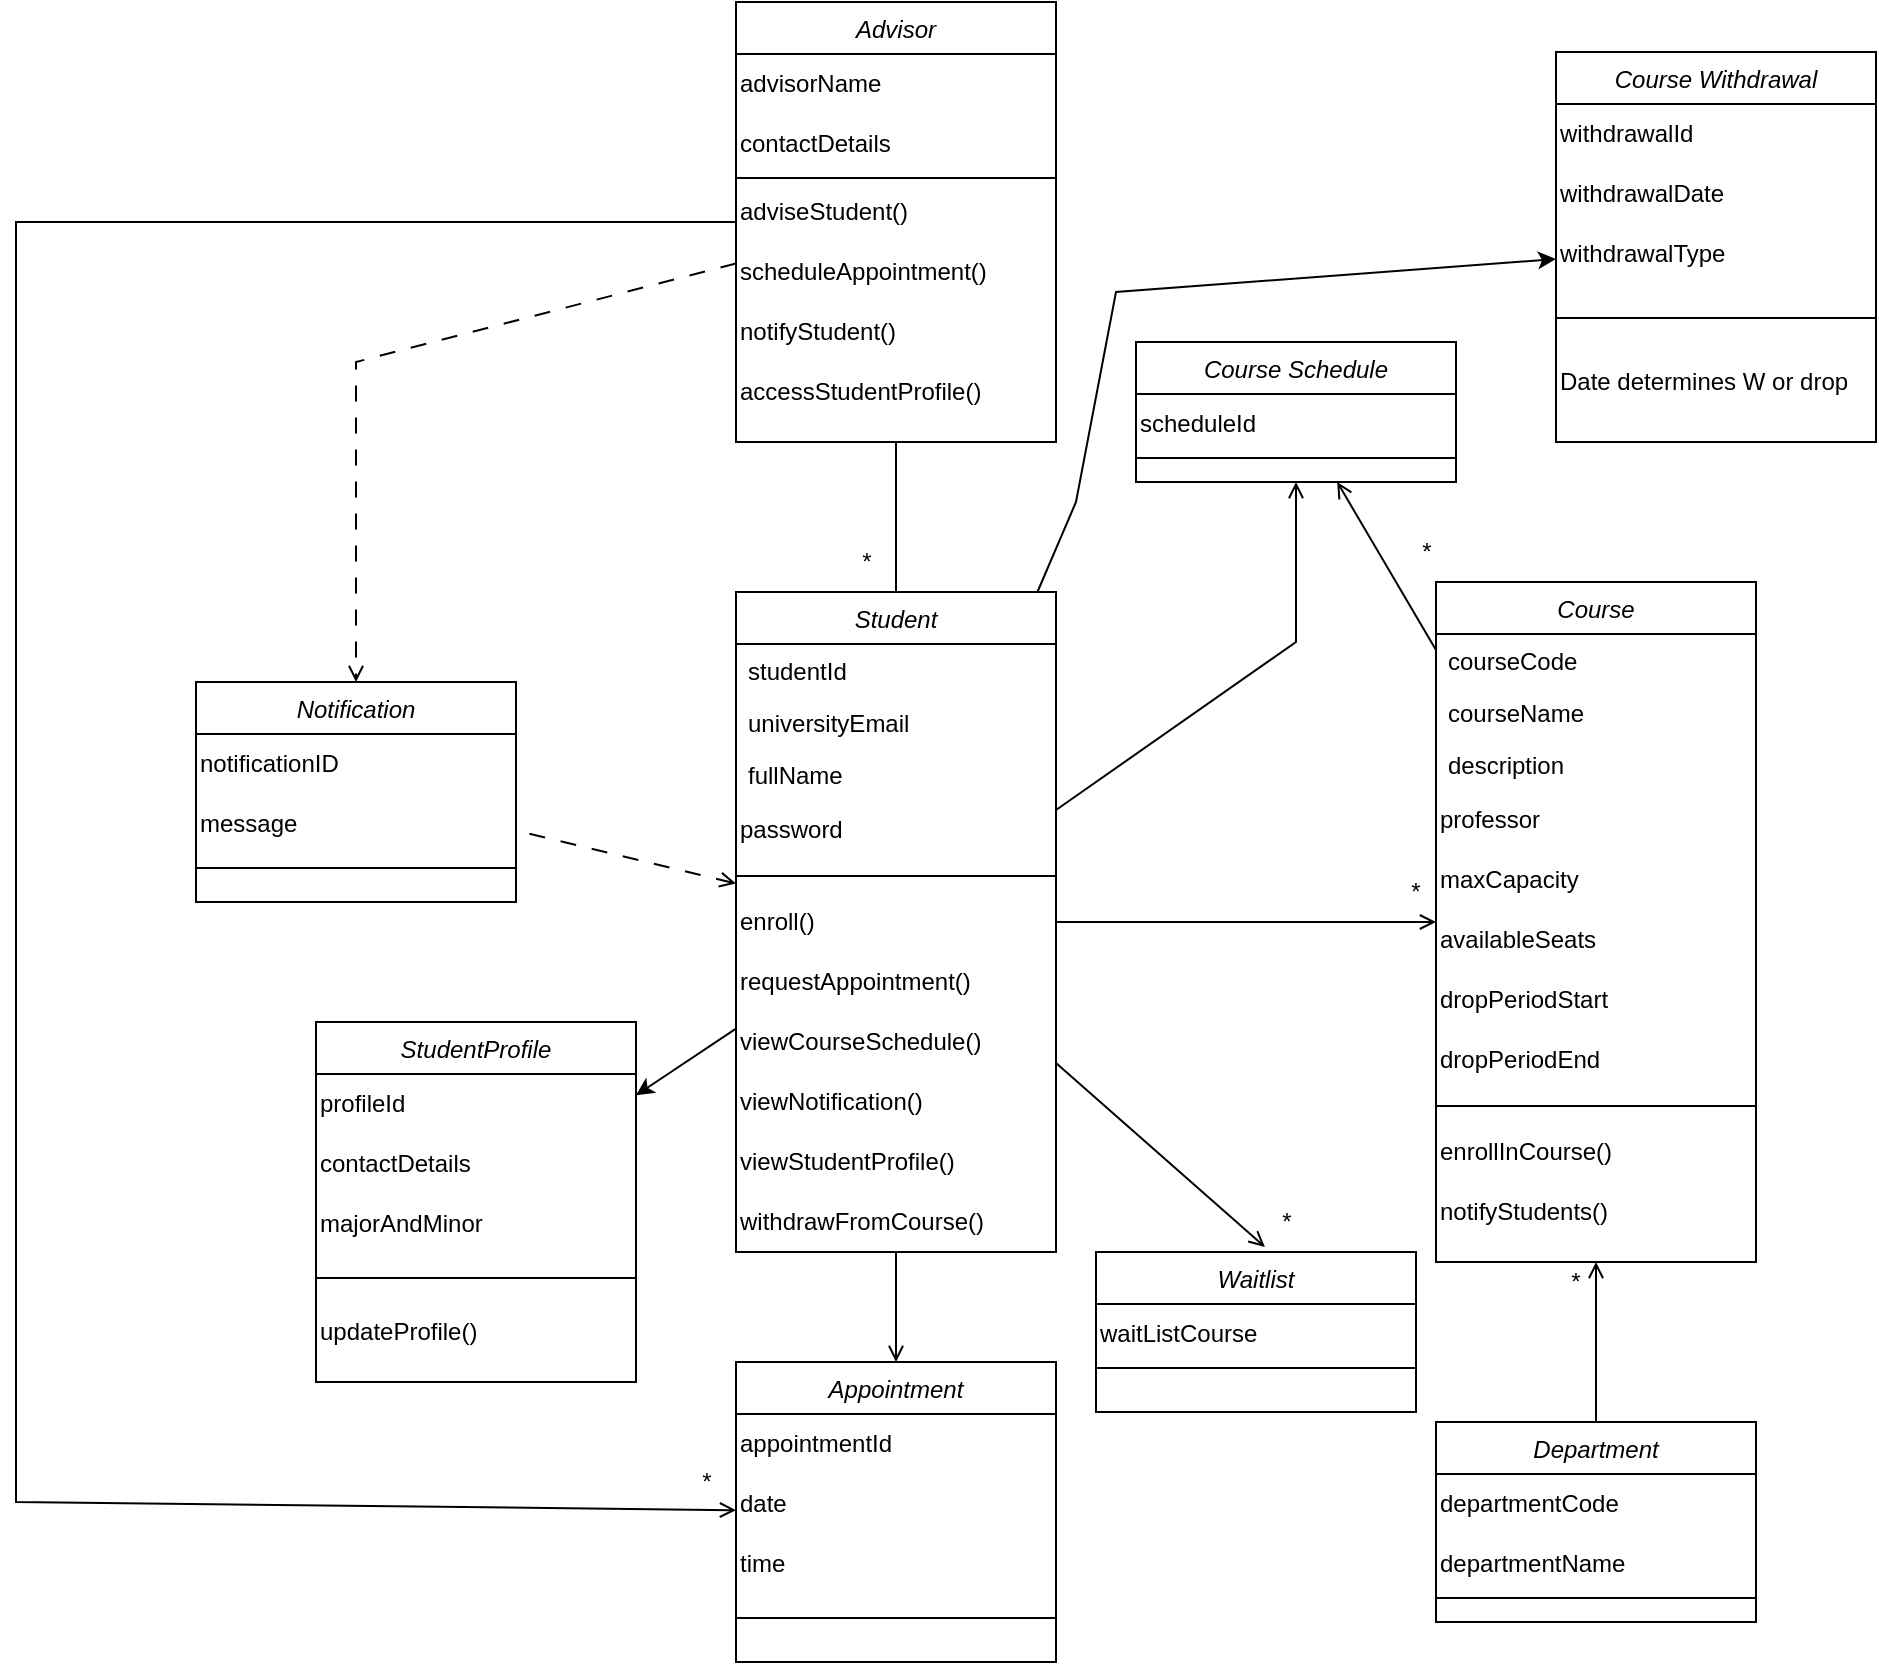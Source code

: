 <mxfile version="22.0.3" type="github">
  <diagram id="C5RBs43oDa-KdzZeNtuy" name="Page-1">
    <mxGraphModel dx="2267" dy="2130" grid="1" gridSize="10" guides="1" tooltips="1" connect="1" arrows="1" fold="1" page="1" pageScale="1" pageWidth="827" pageHeight="1169" math="0" shadow="0">
      <root>
        <mxCell id="WIyWlLk6GJQsqaUBKTNV-0" />
        <mxCell id="WIyWlLk6GJQsqaUBKTNV-1" parent="WIyWlLk6GJQsqaUBKTNV-0" />
        <mxCell id="zkfFHV4jXpPFQw0GAbJ--0" value="Student" style="swimlane;fontStyle=2;align=center;verticalAlign=top;childLayout=stackLayout;horizontal=1;startSize=26;horizontalStack=0;resizeParent=1;resizeLast=0;collapsible=1;marginBottom=0;rounded=0;shadow=0;strokeWidth=1;" parent="WIyWlLk6GJQsqaUBKTNV-1" vertex="1">
          <mxGeometry x="-120" y="125" width="160" height="330" as="geometry">
            <mxRectangle x="230" y="140" width="160" height="26" as="alternateBounds" />
          </mxGeometry>
        </mxCell>
        <mxCell id="zkfFHV4jXpPFQw0GAbJ--1" value="studentId" style="text;align=left;verticalAlign=top;spacingLeft=4;spacingRight=4;overflow=hidden;rotatable=0;points=[[0,0.5],[1,0.5]];portConstraint=eastwest;" parent="zkfFHV4jXpPFQw0GAbJ--0" vertex="1">
          <mxGeometry y="26" width="160" height="26" as="geometry" />
        </mxCell>
        <mxCell id="zkfFHV4jXpPFQw0GAbJ--2" value="universityEmail" style="text;align=left;verticalAlign=top;spacingLeft=4;spacingRight=4;overflow=hidden;rotatable=0;points=[[0,0.5],[1,0.5]];portConstraint=eastwest;rounded=0;shadow=0;html=0;" parent="zkfFHV4jXpPFQw0GAbJ--0" vertex="1">
          <mxGeometry y="52" width="160" height="26" as="geometry" />
        </mxCell>
        <mxCell id="zkfFHV4jXpPFQw0GAbJ--3" value="fullName" style="text;align=left;verticalAlign=top;spacingLeft=4;spacingRight=4;overflow=hidden;rotatable=0;points=[[0,0.5],[1,0.5]];portConstraint=eastwest;rounded=0;shadow=0;html=0;" parent="zkfFHV4jXpPFQw0GAbJ--0" vertex="1">
          <mxGeometry y="78" width="160" height="26" as="geometry" />
        </mxCell>
        <mxCell id="_iBIzwe4cGZ4-WOvdbni-1" value="password" style="text;html=1;align=left;verticalAlign=middle;resizable=0;points=[];autosize=1;strokeColor=none;fillColor=none;" vertex="1" parent="zkfFHV4jXpPFQw0GAbJ--0">
          <mxGeometry y="104" width="160" height="30" as="geometry" />
        </mxCell>
        <mxCell id="zkfFHV4jXpPFQw0GAbJ--4" value="" style="line;html=1;strokeWidth=1;align=left;verticalAlign=middle;spacingTop=-1;spacingLeft=3;spacingRight=3;rotatable=0;labelPosition=right;points=[];portConstraint=eastwest;" parent="zkfFHV4jXpPFQw0GAbJ--0" vertex="1">
          <mxGeometry y="134" width="160" height="16" as="geometry" />
        </mxCell>
        <mxCell id="_iBIzwe4cGZ4-WOvdbni-5" value="enroll()" style="text;html=1;align=left;verticalAlign=middle;resizable=0;points=[];autosize=1;strokeColor=none;fillColor=none;" vertex="1" parent="zkfFHV4jXpPFQw0GAbJ--0">
          <mxGeometry y="150" width="160" height="30" as="geometry" />
        </mxCell>
        <mxCell id="_iBIzwe4cGZ4-WOvdbni-6" value="requestAppointment()" style="text;html=1;align=left;verticalAlign=middle;resizable=0;points=[];autosize=1;strokeColor=none;fillColor=none;" vertex="1" parent="zkfFHV4jXpPFQw0GAbJ--0">
          <mxGeometry y="180" width="160" height="30" as="geometry" />
        </mxCell>
        <mxCell id="_iBIzwe4cGZ4-WOvdbni-7" value="viewCourseSchedule()" style="text;html=1;align=left;verticalAlign=middle;resizable=0;points=[];autosize=1;strokeColor=none;fillColor=none;" vertex="1" parent="zkfFHV4jXpPFQw0GAbJ--0">
          <mxGeometry y="210" width="160" height="30" as="geometry" />
        </mxCell>
        <mxCell id="_iBIzwe4cGZ4-WOvdbni-8" value="viewNotification()" style="text;html=1;align=left;verticalAlign=middle;resizable=0;points=[];autosize=1;strokeColor=none;fillColor=none;" vertex="1" parent="zkfFHV4jXpPFQw0GAbJ--0">
          <mxGeometry y="240" width="160" height="30" as="geometry" />
        </mxCell>
        <mxCell id="_iBIzwe4cGZ4-WOvdbni-9" value="viewStudentProfile()" style="text;html=1;align=left;verticalAlign=middle;resizable=0;points=[];autosize=1;strokeColor=none;fillColor=none;" vertex="1" parent="zkfFHV4jXpPFQw0GAbJ--0">
          <mxGeometry y="270" width="160" height="30" as="geometry" />
        </mxCell>
        <mxCell id="_iBIzwe4cGZ4-WOvdbni-11" value="withdrawFromCourse()" style="text;html=1;align=left;verticalAlign=middle;resizable=0;points=[];autosize=1;strokeColor=none;fillColor=none;" vertex="1" parent="zkfFHV4jXpPFQw0GAbJ--0">
          <mxGeometry y="300" width="160" height="30" as="geometry" />
        </mxCell>
        <mxCell id="_iBIzwe4cGZ4-WOvdbni-12" value="Course" style="swimlane;fontStyle=2;align=center;verticalAlign=top;childLayout=stackLayout;horizontal=1;startSize=26;horizontalStack=0;resizeParent=1;resizeLast=0;collapsible=1;marginBottom=0;rounded=0;shadow=0;strokeWidth=1;" vertex="1" parent="WIyWlLk6GJQsqaUBKTNV-1">
          <mxGeometry x="230" y="120" width="160" height="340" as="geometry">
            <mxRectangle x="230" y="140" width="160" height="26" as="alternateBounds" />
          </mxGeometry>
        </mxCell>
        <mxCell id="_iBIzwe4cGZ4-WOvdbni-13" value="courseCode" style="text;align=left;verticalAlign=top;spacingLeft=4;spacingRight=4;overflow=hidden;rotatable=0;points=[[0,0.5],[1,0.5]];portConstraint=eastwest;" vertex="1" parent="_iBIzwe4cGZ4-WOvdbni-12">
          <mxGeometry y="26" width="160" height="26" as="geometry" />
        </mxCell>
        <mxCell id="_iBIzwe4cGZ4-WOvdbni-14" value="courseName" style="text;align=left;verticalAlign=top;spacingLeft=4;spacingRight=4;overflow=hidden;rotatable=0;points=[[0,0.5],[1,0.5]];portConstraint=eastwest;rounded=0;shadow=0;html=0;" vertex="1" parent="_iBIzwe4cGZ4-WOvdbni-12">
          <mxGeometry y="52" width="160" height="26" as="geometry" />
        </mxCell>
        <mxCell id="_iBIzwe4cGZ4-WOvdbni-15" value="description" style="text;align=left;verticalAlign=top;spacingLeft=4;spacingRight=4;overflow=hidden;rotatable=0;points=[[0,0.5],[1,0.5]];portConstraint=eastwest;rounded=0;shadow=0;html=0;" vertex="1" parent="_iBIzwe4cGZ4-WOvdbni-12">
          <mxGeometry y="78" width="160" height="26" as="geometry" />
        </mxCell>
        <mxCell id="_iBIzwe4cGZ4-WOvdbni-16" value="professor" style="text;html=1;align=left;verticalAlign=middle;resizable=0;points=[];autosize=1;strokeColor=none;fillColor=none;" vertex="1" parent="_iBIzwe4cGZ4-WOvdbni-12">
          <mxGeometry y="104" width="160" height="30" as="geometry" />
        </mxCell>
        <mxCell id="_iBIzwe4cGZ4-WOvdbni-23" value="maxCapacity" style="text;html=1;align=left;verticalAlign=middle;resizable=0;points=[];autosize=1;strokeColor=none;fillColor=none;" vertex="1" parent="_iBIzwe4cGZ4-WOvdbni-12">
          <mxGeometry y="134" width="160" height="30" as="geometry" />
        </mxCell>
        <mxCell id="_iBIzwe4cGZ4-WOvdbni-36" value="availableSeats" style="text;html=1;align=left;verticalAlign=middle;resizable=0;points=[];autosize=1;strokeColor=none;fillColor=none;" vertex="1" parent="_iBIzwe4cGZ4-WOvdbni-12">
          <mxGeometry y="164" width="160" height="30" as="geometry" />
        </mxCell>
        <mxCell id="_iBIzwe4cGZ4-WOvdbni-37" value="dropPeriodStart" style="text;html=1;align=left;verticalAlign=middle;resizable=0;points=[];autosize=1;strokeColor=none;fillColor=none;" vertex="1" parent="_iBIzwe4cGZ4-WOvdbni-12">
          <mxGeometry y="194" width="160" height="30" as="geometry" />
        </mxCell>
        <mxCell id="_iBIzwe4cGZ4-WOvdbni-38" value="dropPeriodEnd" style="text;html=1;align=left;verticalAlign=middle;resizable=0;points=[];autosize=1;strokeColor=none;fillColor=none;" vertex="1" parent="_iBIzwe4cGZ4-WOvdbni-12">
          <mxGeometry y="224" width="160" height="30" as="geometry" />
        </mxCell>
        <mxCell id="_iBIzwe4cGZ4-WOvdbni-17" value="" style="line;html=1;strokeWidth=1;align=left;verticalAlign=middle;spacingTop=-1;spacingLeft=3;spacingRight=3;rotatable=0;labelPosition=right;points=[];portConstraint=eastwest;" vertex="1" parent="_iBIzwe4cGZ4-WOvdbni-12">
          <mxGeometry y="254" width="160" height="16" as="geometry" />
        </mxCell>
        <mxCell id="_iBIzwe4cGZ4-WOvdbni-21" value="enrollInCourse()" style="text;html=1;align=left;verticalAlign=middle;resizable=0;points=[];autosize=1;strokeColor=none;fillColor=none;" vertex="1" parent="_iBIzwe4cGZ4-WOvdbni-12">
          <mxGeometry y="270" width="160" height="30" as="geometry" />
        </mxCell>
        <mxCell id="_iBIzwe4cGZ4-WOvdbni-39" value="notifyStudents()" style="text;html=1;align=left;verticalAlign=middle;resizable=0;points=[];autosize=1;strokeColor=none;fillColor=none;" vertex="1" parent="_iBIzwe4cGZ4-WOvdbni-12">
          <mxGeometry y="300" width="160" height="30" as="geometry" />
        </mxCell>
        <mxCell id="_iBIzwe4cGZ4-WOvdbni-52" value="Department" style="swimlane;fontStyle=2;align=center;verticalAlign=top;childLayout=stackLayout;horizontal=1;startSize=26;horizontalStack=0;resizeParent=1;resizeLast=0;collapsible=1;marginBottom=0;rounded=0;shadow=0;strokeWidth=1;" vertex="1" parent="WIyWlLk6GJQsqaUBKTNV-1">
          <mxGeometry x="230" y="540" width="160" height="100" as="geometry">
            <mxRectangle x="230" y="140" width="160" height="26" as="alternateBounds" />
          </mxGeometry>
        </mxCell>
        <mxCell id="_iBIzwe4cGZ4-WOvdbni-64" value="departmentCode" style="text;html=1;align=left;verticalAlign=middle;resizable=0;points=[];autosize=1;strokeColor=none;fillColor=none;" vertex="1" parent="_iBIzwe4cGZ4-WOvdbni-52">
          <mxGeometry y="26" width="160" height="30" as="geometry" />
        </mxCell>
        <mxCell id="_iBIzwe4cGZ4-WOvdbni-66" value="departmentName" style="text;html=1;align=left;verticalAlign=middle;resizable=0;points=[];autosize=1;strokeColor=none;fillColor=none;" vertex="1" parent="_iBIzwe4cGZ4-WOvdbni-52">
          <mxGeometry y="56" width="160" height="30" as="geometry" />
        </mxCell>
        <mxCell id="_iBIzwe4cGZ4-WOvdbni-57" value="" style="line;html=1;strokeWidth=1;align=left;verticalAlign=middle;spacingTop=-1;spacingLeft=3;spacingRight=3;rotatable=0;labelPosition=right;points=[];portConstraint=eastwest;" vertex="1" parent="_iBIzwe4cGZ4-WOvdbni-52">
          <mxGeometry y="86" width="160" height="4" as="geometry" />
        </mxCell>
        <mxCell id="_iBIzwe4cGZ4-WOvdbni-68" value="Waitlist" style="swimlane;fontStyle=2;align=center;verticalAlign=top;childLayout=stackLayout;horizontal=1;startSize=26;horizontalStack=0;resizeParent=1;resizeLast=0;collapsible=1;marginBottom=0;rounded=0;shadow=0;strokeWidth=1;" vertex="1" parent="WIyWlLk6GJQsqaUBKTNV-1">
          <mxGeometry x="60" y="455" width="160" height="80" as="geometry">
            <mxRectangle x="230" y="140" width="160" height="26" as="alternateBounds" />
          </mxGeometry>
        </mxCell>
        <mxCell id="_iBIzwe4cGZ4-WOvdbni-69" value="waitListCourse" style="text;html=1;align=left;verticalAlign=middle;resizable=0;points=[];autosize=1;strokeColor=none;fillColor=none;" vertex="1" parent="_iBIzwe4cGZ4-WOvdbni-68">
          <mxGeometry y="26" width="160" height="30" as="geometry" />
        </mxCell>
        <mxCell id="_iBIzwe4cGZ4-WOvdbni-71" value="" style="line;html=1;strokeWidth=1;align=left;verticalAlign=middle;spacingTop=-1;spacingLeft=3;spacingRight=3;rotatable=0;labelPosition=right;points=[];portConstraint=eastwest;" vertex="1" parent="_iBIzwe4cGZ4-WOvdbni-68">
          <mxGeometry y="56" width="160" height="4" as="geometry" />
        </mxCell>
        <mxCell id="_iBIzwe4cGZ4-WOvdbni-73" value="Advisor" style="swimlane;fontStyle=2;align=center;verticalAlign=top;childLayout=stackLayout;horizontal=1;startSize=26;horizontalStack=0;resizeParent=1;resizeLast=0;collapsible=1;marginBottom=0;rounded=0;shadow=0;strokeWidth=1;" vertex="1" parent="WIyWlLk6GJQsqaUBKTNV-1">
          <mxGeometry x="-120" y="-170" width="160" height="220" as="geometry">
            <mxRectangle x="230" y="140" width="160" height="26" as="alternateBounds" />
          </mxGeometry>
        </mxCell>
        <mxCell id="_iBIzwe4cGZ4-WOvdbni-74" value="advisorName" style="text;html=1;align=left;verticalAlign=middle;resizable=0;points=[];autosize=1;strokeColor=none;fillColor=none;" vertex="1" parent="_iBIzwe4cGZ4-WOvdbni-73">
          <mxGeometry y="26" width="160" height="30" as="geometry" />
        </mxCell>
        <mxCell id="_iBIzwe4cGZ4-WOvdbni-75" value="contactDetails" style="text;html=1;align=left;verticalAlign=middle;resizable=0;points=[];autosize=1;strokeColor=none;fillColor=none;" vertex="1" parent="_iBIzwe4cGZ4-WOvdbni-73">
          <mxGeometry y="56" width="160" height="30" as="geometry" />
        </mxCell>
        <mxCell id="_iBIzwe4cGZ4-WOvdbni-76" value="" style="line;html=1;strokeWidth=1;align=left;verticalAlign=middle;spacingTop=-1;spacingLeft=3;spacingRight=3;rotatable=0;labelPosition=right;points=[];portConstraint=eastwest;" vertex="1" parent="_iBIzwe4cGZ4-WOvdbni-73">
          <mxGeometry y="86" width="160" height="4" as="geometry" />
        </mxCell>
        <mxCell id="_iBIzwe4cGZ4-WOvdbni-77" value="adviseStudent()" style="text;html=1;align=left;verticalAlign=middle;resizable=0;points=[];autosize=1;strokeColor=none;fillColor=none;" vertex="1" parent="_iBIzwe4cGZ4-WOvdbni-73">
          <mxGeometry y="90" width="160" height="30" as="geometry" />
        </mxCell>
        <mxCell id="_iBIzwe4cGZ4-WOvdbni-78" value="scheduleAppointment()" style="text;html=1;align=left;verticalAlign=middle;resizable=0;points=[];autosize=1;strokeColor=none;fillColor=none;" vertex="1" parent="_iBIzwe4cGZ4-WOvdbni-73">
          <mxGeometry y="120" width="160" height="30" as="geometry" />
        </mxCell>
        <mxCell id="_iBIzwe4cGZ4-WOvdbni-79" value="notifyStudent()" style="text;html=1;align=left;verticalAlign=middle;resizable=0;points=[];autosize=1;strokeColor=none;fillColor=none;" vertex="1" parent="_iBIzwe4cGZ4-WOvdbni-73">
          <mxGeometry y="150" width="160" height="30" as="geometry" />
        </mxCell>
        <mxCell id="_iBIzwe4cGZ4-WOvdbni-80" value="accessStudentProfile()" style="text;html=1;align=left;verticalAlign=middle;resizable=0;points=[];autosize=1;strokeColor=none;fillColor=none;" vertex="1" parent="_iBIzwe4cGZ4-WOvdbni-73">
          <mxGeometry y="180" width="160" height="30" as="geometry" />
        </mxCell>
        <mxCell id="_iBIzwe4cGZ4-WOvdbni-81" value="Appointment" style="swimlane;fontStyle=2;align=center;verticalAlign=top;childLayout=stackLayout;horizontal=1;startSize=26;horizontalStack=0;resizeParent=1;resizeLast=0;collapsible=1;marginBottom=0;rounded=0;shadow=0;strokeWidth=1;" vertex="1" parent="WIyWlLk6GJQsqaUBKTNV-1">
          <mxGeometry x="-120" y="510" width="160" height="150" as="geometry">
            <mxRectangle x="230" y="140" width="160" height="26" as="alternateBounds" />
          </mxGeometry>
        </mxCell>
        <mxCell id="_iBIzwe4cGZ4-WOvdbni-82" value="appointmentId" style="text;html=1;align=left;verticalAlign=middle;resizable=0;points=[];autosize=1;strokeColor=none;fillColor=none;" vertex="1" parent="_iBIzwe4cGZ4-WOvdbni-81">
          <mxGeometry y="26" width="160" height="30" as="geometry" />
        </mxCell>
        <mxCell id="_iBIzwe4cGZ4-WOvdbni-83" value="date" style="text;html=1;align=left;verticalAlign=middle;resizable=0;points=[];autosize=1;strokeColor=none;fillColor=none;" vertex="1" parent="_iBIzwe4cGZ4-WOvdbni-81">
          <mxGeometry y="56" width="160" height="30" as="geometry" />
        </mxCell>
        <mxCell id="_iBIzwe4cGZ4-WOvdbni-86" value="time" style="text;html=1;align=left;verticalAlign=middle;resizable=0;points=[];autosize=1;strokeColor=none;fillColor=none;" vertex="1" parent="_iBIzwe4cGZ4-WOvdbni-81">
          <mxGeometry y="86" width="160" height="30" as="geometry" />
        </mxCell>
        <mxCell id="_iBIzwe4cGZ4-WOvdbni-84" value="" style="line;html=1;strokeWidth=1;align=left;verticalAlign=middle;spacingTop=-1;spacingLeft=3;spacingRight=3;rotatable=0;labelPosition=right;points=[];portConstraint=eastwest;" vertex="1" parent="_iBIzwe4cGZ4-WOvdbni-81">
          <mxGeometry y="116" width="160" height="24" as="geometry" />
        </mxCell>
        <mxCell id="_iBIzwe4cGZ4-WOvdbni-88" value="Course Schedule" style="swimlane;fontStyle=2;align=center;verticalAlign=top;childLayout=stackLayout;horizontal=1;startSize=26;horizontalStack=0;resizeParent=1;resizeLast=0;collapsible=1;marginBottom=0;rounded=0;shadow=0;strokeWidth=1;" vertex="1" parent="WIyWlLk6GJQsqaUBKTNV-1">
          <mxGeometry x="80" width="160" height="70" as="geometry">
            <mxRectangle x="230" y="140" width="160" height="26" as="alternateBounds" />
          </mxGeometry>
        </mxCell>
        <mxCell id="_iBIzwe4cGZ4-WOvdbni-89" value="scheduleId" style="text;html=1;align=left;verticalAlign=middle;resizable=0;points=[];autosize=1;strokeColor=none;fillColor=none;" vertex="1" parent="_iBIzwe4cGZ4-WOvdbni-88">
          <mxGeometry y="26" width="160" height="30" as="geometry" />
        </mxCell>
        <mxCell id="_iBIzwe4cGZ4-WOvdbni-91" value="" style="line;html=1;strokeWidth=1;align=left;verticalAlign=middle;spacingTop=-1;spacingLeft=3;spacingRight=3;rotatable=0;labelPosition=right;points=[];portConstraint=eastwest;" vertex="1" parent="_iBIzwe4cGZ4-WOvdbni-88">
          <mxGeometry y="56" width="160" height="4" as="geometry" />
        </mxCell>
        <mxCell id="_iBIzwe4cGZ4-WOvdbni-93" value="Notification" style="swimlane;fontStyle=2;align=center;verticalAlign=top;childLayout=stackLayout;horizontal=1;startSize=26;horizontalStack=0;resizeParent=1;resizeLast=0;collapsible=1;marginBottom=0;rounded=0;shadow=0;strokeWidth=1;" vertex="1" parent="WIyWlLk6GJQsqaUBKTNV-1">
          <mxGeometry x="-390" y="170" width="160" height="110" as="geometry">
            <mxRectangle x="230" y="140" width="160" height="26" as="alternateBounds" />
          </mxGeometry>
        </mxCell>
        <mxCell id="_iBIzwe4cGZ4-WOvdbni-94" value="notificationID" style="text;html=1;align=left;verticalAlign=middle;resizable=0;points=[];autosize=1;strokeColor=none;fillColor=none;" vertex="1" parent="_iBIzwe4cGZ4-WOvdbni-93">
          <mxGeometry y="26" width="160" height="30" as="geometry" />
        </mxCell>
        <mxCell id="_iBIzwe4cGZ4-WOvdbni-95" value="message" style="text;html=1;align=left;verticalAlign=middle;resizable=0;points=[];autosize=1;strokeColor=none;fillColor=none;" vertex="1" parent="_iBIzwe4cGZ4-WOvdbni-93">
          <mxGeometry y="56" width="160" height="30" as="geometry" />
        </mxCell>
        <mxCell id="_iBIzwe4cGZ4-WOvdbni-96" value="" style="line;html=1;strokeWidth=1;align=left;verticalAlign=middle;spacingTop=-1;spacingLeft=3;spacingRight=3;rotatable=0;labelPosition=right;points=[];portConstraint=eastwest;" vertex="1" parent="_iBIzwe4cGZ4-WOvdbni-93">
          <mxGeometry y="86" width="160" height="14" as="geometry" />
        </mxCell>
        <mxCell id="_iBIzwe4cGZ4-WOvdbni-99" value="StudentProfile" style="swimlane;fontStyle=2;align=center;verticalAlign=top;childLayout=stackLayout;horizontal=1;startSize=26;horizontalStack=0;resizeParent=1;resizeLast=0;collapsible=1;marginBottom=0;rounded=0;shadow=0;strokeWidth=1;" vertex="1" parent="WIyWlLk6GJQsqaUBKTNV-1">
          <mxGeometry x="-330" y="340" width="160" height="180" as="geometry">
            <mxRectangle x="230" y="140" width="160" height="26" as="alternateBounds" />
          </mxGeometry>
        </mxCell>
        <mxCell id="_iBIzwe4cGZ4-WOvdbni-100" value="profileId" style="text;html=1;align=left;verticalAlign=middle;resizable=0;points=[];autosize=1;strokeColor=none;fillColor=none;" vertex="1" parent="_iBIzwe4cGZ4-WOvdbni-99">
          <mxGeometry y="26" width="160" height="30" as="geometry" />
        </mxCell>
        <mxCell id="_iBIzwe4cGZ4-WOvdbni-101" value="contactDetails" style="text;html=1;align=left;verticalAlign=middle;resizable=0;points=[];autosize=1;strokeColor=none;fillColor=none;" vertex="1" parent="_iBIzwe4cGZ4-WOvdbni-99">
          <mxGeometry y="56" width="160" height="30" as="geometry" />
        </mxCell>
        <mxCell id="_iBIzwe4cGZ4-WOvdbni-107" value="majorAndMinor" style="text;html=1;align=left;verticalAlign=middle;resizable=0;points=[];autosize=1;strokeColor=none;fillColor=none;" vertex="1" parent="_iBIzwe4cGZ4-WOvdbni-99">
          <mxGeometry y="86" width="160" height="30" as="geometry" />
        </mxCell>
        <mxCell id="_iBIzwe4cGZ4-WOvdbni-102" value="" style="line;html=1;strokeWidth=1;align=left;verticalAlign=middle;spacingTop=-1;spacingLeft=3;spacingRight=3;rotatable=0;labelPosition=right;points=[];portConstraint=eastwest;" vertex="1" parent="_iBIzwe4cGZ4-WOvdbni-99">
          <mxGeometry y="116" width="160" height="24" as="geometry" />
        </mxCell>
        <mxCell id="_iBIzwe4cGZ4-WOvdbni-109" value="updateProfile()" style="text;html=1;align=left;verticalAlign=middle;resizable=0;points=[];autosize=1;strokeColor=none;fillColor=none;" vertex="1" parent="_iBIzwe4cGZ4-WOvdbni-99">
          <mxGeometry y="140" width="160" height="30" as="geometry" />
        </mxCell>
        <mxCell id="_iBIzwe4cGZ4-WOvdbni-110" value="" style="endArrow=open;html=1;rounded=0;endFill=0;" edge="1" parent="WIyWlLk6GJQsqaUBKTNV-1" source="zkfFHV4jXpPFQw0GAbJ--0" target="_iBIzwe4cGZ4-WOvdbni-12">
          <mxGeometry width="50" height="50" relative="1" as="geometry">
            <mxPoint x="80" y="230" as="sourcePoint" />
            <mxPoint x="220" y="290" as="targetPoint" />
          </mxGeometry>
        </mxCell>
        <mxCell id="_iBIzwe4cGZ4-WOvdbni-111" value="" style="endArrow=open;html=1;rounded=0;endFill=0;" edge="1" parent="WIyWlLk6GJQsqaUBKTNV-1" source="zkfFHV4jXpPFQw0GAbJ--0" target="_iBIzwe4cGZ4-WOvdbni-81">
          <mxGeometry width="50" height="50" relative="1" as="geometry">
            <mxPoint x="190" y="670" as="sourcePoint" />
            <mxPoint x="240" y="620" as="targetPoint" />
          </mxGeometry>
        </mxCell>
        <mxCell id="_iBIzwe4cGZ4-WOvdbni-112" value="*" style="text;html=1;strokeColor=none;fillColor=none;align=center;verticalAlign=middle;whiteSpace=wrap;rounded=0;" vertex="1" parent="WIyWlLk6GJQsqaUBKTNV-1">
          <mxGeometry x="190" y="260" width="60" height="30" as="geometry" />
        </mxCell>
        <mxCell id="_iBIzwe4cGZ4-WOvdbni-113" value="" style="endArrow=none;html=1;rounded=0;dashed=1;endFill=0;dashPattern=8 8;startArrow=open;startFill=0;" edge="1" parent="WIyWlLk6GJQsqaUBKTNV-1" source="zkfFHV4jXpPFQw0GAbJ--0" target="_iBIzwe4cGZ4-WOvdbni-93">
          <mxGeometry width="50" height="50" relative="1" as="geometry">
            <mxPoint x="190" y="530" as="sourcePoint" />
            <mxPoint x="240" y="480" as="targetPoint" />
          </mxGeometry>
        </mxCell>
        <mxCell id="_iBIzwe4cGZ4-WOvdbni-114" value="" style="endArrow=none;html=1;rounded=0;endFill=0;" edge="1" parent="WIyWlLk6GJQsqaUBKTNV-1" source="zkfFHV4jXpPFQw0GAbJ--0" target="_iBIzwe4cGZ4-WOvdbni-73">
          <mxGeometry width="50" height="50" relative="1" as="geometry">
            <mxPoint x="130" y="280" as="sourcePoint" />
            <mxPoint x="100" y="30" as="targetPoint" />
          </mxGeometry>
        </mxCell>
        <mxCell id="_iBIzwe4cGZ4-WOvdbni-115" value="" style="endArrow=open;html=1;rounded=0;endFill=0;" edge="1" parent="WIyWlLk6GJQsqaUBKTNV-1" source="zkfFHV4jXpPFQw0GAbJ--0" target="_iBIzwe4cGZ4-WOvdbni-88">
          <mxGeometry width="50" height="50" relative="1" as="geometry">
            <mxPoint x="-30" y="135" as="sourcePoint" />
            <mxPoint x="-30" y="60" as="targetPoint" />
            <Array as="points">
              <mxPoint x="160" y="150" />
            </Array>
          </mxGeometry>
        </mxCell>
        <mxCell id="_iBIzwe4cGZ4-WOvdbni-116" value="*" style="text;html=1;align=center;verticalAlign=middle;resizable=0;points=[];autosize=1;strokeColor=none;fillColor=none;" vertex="1" parent="WIyWlLk6GJQsqaUBKTNV-1">
          <mxGeometry x="-70" y="95" width="30" height="30" as="geometry" />
        </mxCell>
        <mxCell id="_iBIzwe4cGZ4-WOvdbni-118" value="" style="endArrow=open;html=1;rounded=0;endFill=0;" edge="1" parent="WIyWlLk6GJQsqaUBKTNV-1" source="_iBIzwe4cGZ4-WOvdbni-52" target="_iBIzwe4cGZ4-WOvdbni-12">
          <mxGeometry width="50" height="50" relative="1" as="geometry">
            <mxPoint x="50" y="300" as="sourcePoint" />
            <mxPoint x="240" y="300" as="targetPoint" />
          </mxGeometry>
        </mxCell>
        <mxCell id="_iBIzwe4cGZ4-WOvdbni-119" value="*" style="text;html=1;strokeColor=none;fillColor=none;align=center;verticalAlign=middle;whiteSpace=wrap;rounded=0;" vertex="1" parent="WIyWlLk6GJQsqaUBKTNV-1">
          <mxGeometry x="270" y="455" width="60" height="30" as="geometry" />
        </mxCell>
        <mxCell id="_iBIzwe4cGZ4-WOvdbni-122" value="" style="endArrow=none;html=1;rounded=0;endFill=0;startArrow=open;startFill=0;" edge="1" parent="WIyWlLk6GJQsqaUBKTNV-1" target="zkfFHV4jXpPFQw0GAbJ--0">
          <mxGeometry width="50" height="50" relative="1" as="geometry">
            <mxPoint x="144.454" y="452.5" as="sourcePoint" />
            <mxPoint x="135.55" y="127.5" as="targetPoint" />
          </mxGeometry>
        </mxCell>
        <mxCell id="_iBIzwe4cGZ4-WOvdbni-124" value="*" style="text;html=1;align=center;verticalAlign=middle;resizable=0;points=[];autosize=1;strokeColor=none;fillColor=none;" vertex="1" parent="WIyWlLk6GJQsqaUBKTNV-1">
          <mxGeometry x="140" y="425" width="30" height="30" as="geometry" />
        </mxCell>
        <mxCell id="_iBIzwe4cGZ4-WOvdbni-125" value="" style="endArrow=none;html=1;rounded=0;endFill=0;startArrow=open;startFill=0;" edge="1" parent="WIyWlLk6GJQsqaUBKTNV-1" source="_iBIzwe4cGZ4-WOvdbni-81" target="_iBIzwe4cGZ4-WOvdbni-73">
          <mxGeometry width="50" height="50" relative="1" as="geometry">
            <mxPoint x="-490" y="740" as="sourcePoint" />
            <mxPoint x="130" y="280" as="targetPoint" />
            <Array as="points">
              <mxPoint x="-480" y="580" />
              <mxPoint x="-480" y="-60" />
            </Array>
          </mxGeometry>
        </mxCell>
        <mxCell id="_iBIzwe4cGZ4-WOvdbni-127" value="*" style="text;html=1;align=center;verticalAlign=middle;resizable=0;points=[];autosize=1;strokeColor=none;fillColor=none;" vertex="1" parent="WIyWlLk6GJQsqaUBKTNV-1">
          <mxGeometry x="-150" y="555" width="30" height="30" as="geometry" />
        </mxCell>
        <mxCell id="_iBIzwe4cGZ4-WOvdbni-128" value="" style="endArrow=open;html=1;rounded=0;dashed=1;dashPattern=8 8;endFill=0;" edge="1" parent="WIyWlLk6GJQsqaUBKTNV-1" source="_iBIzwe4cGZ4-WOvdbni-73" target="_iBIzwe4cGZ4-WOvdbni-93">
          <mxGeometry width="50" height="50" relative="1" as="geometry">
            <mxPoint x="-170" y="10" as="sourcePoint" />
            <mxPoint x="-370" y="-30" as="targetPoint" />
            <Array as="points">
              <mxPoint x="-310" y="10" />
            </Array>
          </mxGeometry>
        </mxCell>
        <mxCell id="_iBIzwe4cGZ4-WOvdbni-129" value="" style="endArrow=classic;html=1;rounded=0;" edge="1" parent="WIyWlLk6GJQsqaUBKTNV-1" source="zkfFHV4jXpPFQw0GAbJ--0" target="_iBIzwe4cGZ4-WOvdbni-99">
          <mxGeometry width="50" height="50" relative="1" as="geometry">
            <mxPoint x="70" y="480" as="sourcePoint" />
            <mxPoint x="120" y="430" as="targetPoint" />
          </mxGeometry>
        </mxCell>
        <mxCell id="_iBIzwe4cGZ4-WOvdbni-130" value="" style="endArrow=open;html=1;rounded=0;endFill=0;" edge="1" parent="WIyWlLk6GJQsqaUBKTNV-1" source="_iBIzwe4cGZ4-WOvdbni-12" target="_iBIzwe4cGZ4-WOvdbni-88">
          <mxGeometry width="50" height="50" relative="1" as="geometry">
            <mxPoint x="70" y="310" as="sourcePoint" />
            <mxPoint x="120" y="260" as="targetPoint" />
          </mxGeometry>
        </mxCell>
        <mxCell id="_iBIzwe4cGZ4-WOvdbni-131" value="*" style="text;html=1;align=center;verticalAlign=middle;resizable=0;points=[];autosize=1;strokeColor=none;fillColor=none;" vertex="1" parent="WIyWlLk6GJQsqaUBKTNV-1">
          <mxGeometry x="210" y="90" width="30" height="30" as="geometry" />
        </mxCell>
        <mxCell id="_iBIzwe4cGZ4-WOvdbni-132" value="Course Withdrawal" style="swimlane;fontStyle=2;align=center;verticalAlign=top;childLayout=stackLayout;horizontal=1;startSize=26;horizontalStack=0;resizeParent=1;resizeLast=0;collapsible=1;marginBottom=0;rounded=0;shadow=0;strokeWidth=1;" vertex="1" parent="WIyWlLk6GJQsqaUBKTNV-1">
          <mxGeometry x="290" y="-145" width="160" height="195" as="geometry">
            <mxRectangle x="230" y="140" width="160" height="26" as="alternateBounds" />
          </mxGeometry>
        </mxCell>
        <mxCell id="_iBIzwe4cGZ4-WOvdbni-133" value="withdrawalId" style="text;html=1;align=left;verticalAlign=middle;resizable=0;points=[];autosize=1;strokeColor=none;fillColor=none;" vertex="1" parent="_iBIzwe4cGZ4-WOvdbni-132">
          <mxGeometry y="26" width="160" height="30" as="geometry" />
        </mxCell>
        <mxCell id="_iBIzwe4cGZ4-WOvdbni-135" value="withdrawalDate" style="text;html=1;align=left;verticalAlign=middle;resizable=0;points=[];autosize=1;strokeColor=none;fillColor=none;" vertex="1" parent="_iBIzwe4cGZ4-WOvdbni-132">
          <mxGeometry y="56" width="160" height="30" as="geometry" />
        </mxCell>
        <mxCell id="_iBIzwe4cGZ4-WOvdbni-136" value="withdrawalType" style="text;html=1;align=left;verticalAlign=middle;resizable=0;points=[];autosize=1;strokeColor=none;fillColor=none;" vertex="1" parent="_iBIzwe4cGZ4-WOvdbni-132">
          <mxGeometry y="86" width="160" height="30" as="geometry" />
        </mxCell>
        <mxCell id="_iBIzwe4cGZ4-WOvdbni-134" value="" style="line;html=1;strokeWidth=1;align=left;verticalAlign=middle;spacingTop=-1;spacingLeft=3;spacingRight=3;rotatable=0;labelPosition=right;points=[];portConstraint=eastwest;" vertex="1" parent="_iBIzwe4cGZ4-WOvdbni-132">
          <mxGeometry y="116" width="160" height="34" as="geometry" />
        </mxCell>
        <mxCell id="_iBIzwe4cGZ4-WOvdbni-138" value="Date determines W or drop" style="text;html=1;align=left;verticalAlign=middle;resizable=0;points=[];autosize=1;strokeColor=none;fillColor=none;" vertex="1" parent="_iBIzwe4cGZ4-WOvdbni-132">
          <mxGeometry y="150" width="160" height="30" as="geometry" />
        </mxCell>
        <mxCell id="_iBIzwe4cGZ4-WOvdbni-137" value="" style="endArrow=classic;html=1;rounded=0;" edge="1" parent="WIyWlLk6GJQsqaUBKTNV-1" source="zkfFHV4jXpPFQw0GAbJ--0" target="_iBIzwe4cGZ4-WOvdbni-132">
          <mxGeometry width="50" height="50" relative="1" as="geometry">
            <mxPoint x="20" y="110" as="sourcePoint" />
            <mxPoint x="60" y="-180" as="targetPoint" />
            <Array as="points">
              <mxPoint x="50" y="80" />
              <mxPoint x="70" y="-25" />
            </Array>
          </mxGeometry>
        </mxCell>
      </root>
    </mxGraphModel>
  </diagram>
</mxfile>
